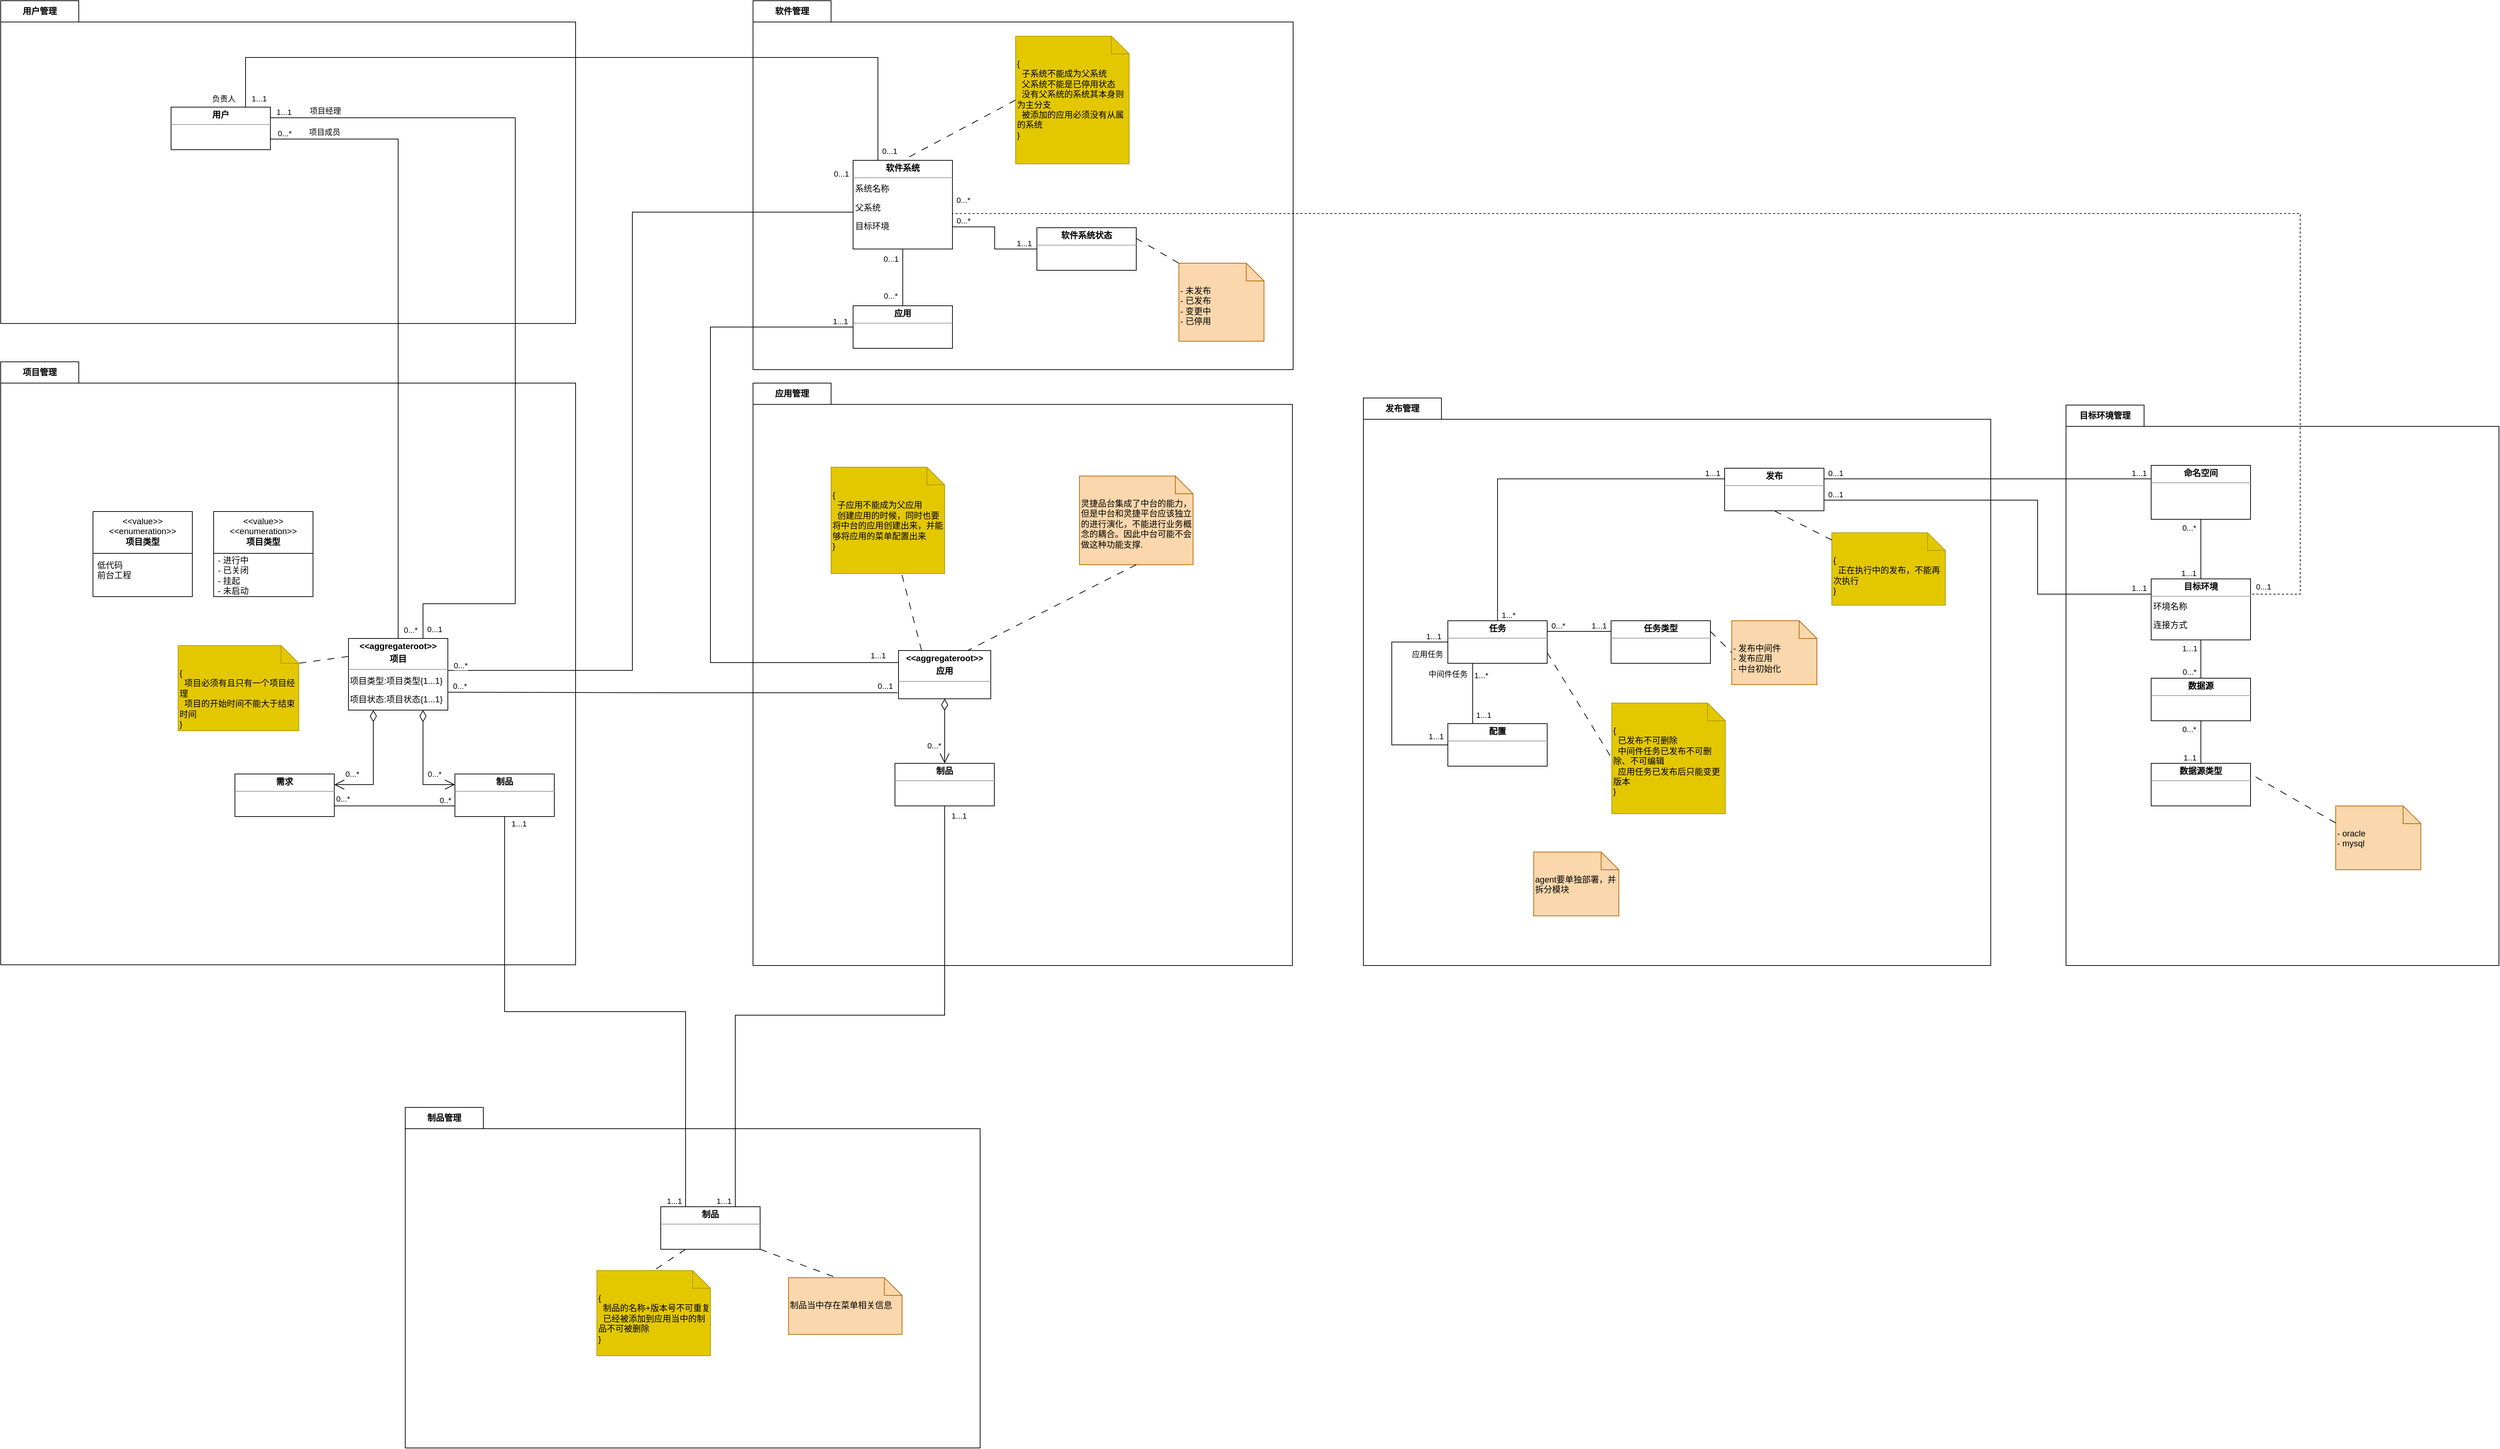 <mxfile version="24.0.1" type="github">
  <diagram name="领域模型" id="Vdfozk7uvms10Qj7DWLC">
    <mxGraphModel dx="2763" dy="2104" grid="1" gridSize="10" guides="1" tooltips="1" connect="1" arrows="1" fold="1" page="1" pageScale="1" pageWidth="827" pageHeight="1169" math="0" shadow="0">
      <root>
        <mxCell id="0" />
        <mxCell id="1" parent="0" />
        <mxCell id="XD4aT4Mzu0UsRtTv3BFP-1" value="软件管理" style="shape=folder;fontStyle=1;tabWidth=110;tabHeight=30;tabPosition=left;html=1;boundedLbl=1;labelInHeader=1;container=1;collapsible=0;recursiveResize=0;whiteSpace=wrap;fillColor=none;movable=1;resizable=1;rotatable=1;deletable=1;editable=1;locked=0;connectable=1;strokeColor=#000000;align=center;" parent="1" vertex="1">
          <mxGeometry x="650" y="-590" width="761" height="520" as="geometry" />
        </mxCell>
        <mxCell id="XD4aT4Mzu0UsRtTv3BFP-2" value="{&lt;br&gt;&amp;nbsp; 子系统不能成为父系统&lt;br&gt;&amp;nbsp; 父系统不能是已停用状态&lt;br&gt;&amp;nbsp; 没有父系统的系统其本身则为主分支&lt;br&gt;&amp;nbsp; 被添加的应用必须没有从属的系统&lt;br&gt;}" style="shape=note2;boundedLbl=1;whiteSpace=wrap;html=1;size=25;verticalAlign=top;align=left;fillColor=#e3c800;strokeColor=#B09500;fontColor=#000000;" parent="XD4aT4Mzu0UsRtTv3BFP-1" vertex="1">
          <mxGeometry x="370" y="50" width="160" height="180" as="geometry" />
        </mxCell>
        <mxCell id="XD4aT4Mzu0UsRtTv3BFP-3" value="&lt;p style=&quot;margin:0px;margin-top:4px;text-align:center;&quot;&gt;&lt;b&gt;软件系统&lt;/b&gt;&lt;/p&gt;&lt;hr size=&quot;1&quot;&gt;&lt;div style=&quot;height:2px;&quot;&gt;&lt;br&gt;&lt;/div&gt;" style="verticalAlign=top;align=left;overflow=fill;fontSize=12;fontFamily=Helvetica;html=1;whiteSpace=wrap;" parent="XD4aT4Mzu0UsRtTv3BFP-1" vertex="1">
          <mxGeometry x="141" y="225" width="140" height="125" as="geometry" />
        </mxCell>
        <mxCell id="XD4aT4Mzu0UsRtTv3BFP-4" value="" style="endArrow=none;startArrow=none;endFill=0;startFill=0;endSize=8;html=1;verticalAlign=bottom;dashed=1;labelBackgroundColor=none;dashPattern=10 10;rounded=0;exitX=0;exitY=0.5;exitDx=0;exitDy=0;exitPerimeter=0;entryX=0.5;entryY=0;entryDx=0;entryDy=0;" parent="XD4aT4Mzu0UsRtTv3BFP-1" source="XD4aT4Mzu0UsRtTv3BFP-2" target="XD4aT4Mzu0UsRtTv3BFP-3" edge="1">
          <mxGeometry width="160" relative="1" as="geometry">
            <mxPoint x="223" y="570" as="sourcePoint" />
            <mxPoint x="281" y="570" as="targetPoint" />
          </mxGeometry>
        </mxCell>
        <mxCell id="XD4aT4Mzu0UsRtTv3BFP-5" value="&lt;p style=&quot;margin:0px;margin-top:4px;text-align:center;&quot;&gt;&lt;b&gt;软件系统状态&lt;/b&gt;&lt;/p&gt;&lt;hr size=&quot;1&quot;&gt;&lt;div style=&quot;height:2px;&quot;&gt;&lt;/div&gt;" style="verticalAlign=top;align=left;overflow=fill;fontSize=12;fontFamily=Helvetica;html=1;whiteSpace=wrap;" parent="XD4aT4Mzu0UsRtTv3BFP-1" vertex="1">
          <mxGeometry x="400" y="320" width="140" height="60" as="geometry" />
        </mxCell>
        <mxCell id="XD4aT4Mzu0UsRtTv3BFP-6" value="" style="endArrow=none;html=1;edgeStyle=orthogonalEdgeStyle;rounded=0;exitX=1;exitY=0.75;exitDx=0;exitDy=0;entryX=0;entryY=0.5;entryDx=0;entryDy=0;" parent="XD4aT4Mzu0UsRtTv3BFP-1" source="XD4aT4Mzu0UsRtTv3BFP-3" target="XD4aT4Mzu0UsRtTv3BFP-5" edge="1">
          <mxGeometry relative="1" as="geometry">
            <mxPoint x="605.5" y="679" as="sourcePoint" />
            <mxPoint x="1165.5" y="679" as="targetPoint" />
          </mxGeometry>
        </mxCell>
        <mxCell id="XD4aT4Mzu0UsRtTv3BFP-7" value="0...*" style="edgeLabel;resizable=0;html=1;align=left;verticalAlign=bottom;" parent="XD4aT4Mzu0UsRtTv3BFP-6" connectable="0" vertex="1">
          <mxGeometry x="-1" relative="1" as="geometry">
            <mxPoint x="4" as="offset" />
          </mxGeometry>
        </mxCell>
        <mxCell id="XD4aT4Mzu0UsRtTv3BFP-8" value="1...1" style="edgeLabel;resizable=0;html=1;align=right;verticalAlign=bottom;" parent="XD4aT4Mzu0UsRtTv3BFP-6" connectable="0" vertex="1">
          <mxGeometry x="1" relative="1" as="geometry">
            <mxPoint x="-6" as="offset" />
          </mxGeometry>
        </mxCell>
        <mxCell id="XD4aT4Mzu0UsRtTv3BFP-9" value="- 未发布&lt;br&gt;- 已发布&lt;br&gt;- 变更中&lt;br&gt;- 已停用" style="shape=note2;boundedLbl=1;whiteSpace=wrap;html=1;size=25;verticalAlign=top;align=left;fillColor=#fad7ac;strokeColor=#b46504;" parent="XD4aT4Mzu0UsRtTv3BFP-1" vertex="1">
          <mxGeometry x="600" y="370" width="120" height="110" as="geometry" />
        </mxCell>
        <mxCell id="XD4aT4Mzu0UsRtTv3BFP-10" value="" style="endArrow=none;startArrow=none;endFill=0;startFill=0;endSize=8;html=1;verticalAlign=bottom;dashed=1;labelBackgroundColor=none;dashPattern=10 10;rounded=0;exitX=0;exitY=0;exitDx=0;exitDy=0;exitPerimeter=0;entryX=1;entryY=0.25;entryDx=0;entryDy=0;" parent="XD4aT4Mzu0UsRtTv3BFP-1" source="XD4aT4Mzu0UsRtTv3BFP-9" target="XD4aT4Mzu0UsRtTv3BFP-5" edge="1">
          <mxGeometry width="160" relative="1" as="geometry">
            <mxPoint x="5" y="692" as="sourcePoint" />
            <mxPoint x="77" y="644" as="targetPoint" />
          </mxGeometry>
        </mxCell>
        <mxCell id="XD4aT4Mzu0UsRtTv3BFP-11" value="系统名称" style="text;html=1;strokeColor=none;fillColor=none;align=left;verticalAlign=middle;whiteSpace=wrap;rounded=0;" parent="XD4aT4Mzu0UsRtTv3BFP-1" vertex="1">
          <mxGeometry x="142" y="252" width="139" height="26" as="geometry" />
        </mxCell>
        <mxCell id="XD4aT4Mzu0UsRtTv3BFP-12" value="父系统" style="text;html=1;strokeColor=none;fillColor=none;align=left;verticalAlign=middle;whiteSpace=wrap;rounded=0;" parent="XD4aT4Mzu0UsRtTv3BFP-1" vertex="1">
          <mxGeometry x="142" y="279" width="139" height="26" as="geometry" />
        </mxCell>
        <mxCell id="XD4aT4Mzu0UsRtTv3BFP-13" value="目标环境" style="text;html=1;strokeColor=none;fillColor=none;align=left;verticalAlign=middle;whiteSpace=wrap;rounded=0;" parent="XD4aT4Mzu0UsRtTv3BFP-1" vertex="1">
          <mxGeometry x="142" y="305" width="139" height="26" as="geometry" />
        </mxCell>
        <mxCell id="XD4aT4Mzu0UsRtTv3BFP-14" value="&lt;p style=&quot;margin:0px;margin-top:4px;text-align:center;&quot;&gt;&lt;b&gt;应用&lt;/b&gt;&lt;/p&gt;&lt;hr size=&quot;1&quot;&gt;&lt;div style=&quot;height:2px;&quot;&gt;&lt;/div&gt;" style="verticalAlign=top;align=left;overflow=fill;fontSize=12;fontFamily=Helvetica;html=1;whiteSpace=wrap;" parent="XD4aT4Mzu0UsRtTv3BFP-1" vertex="1">
          <mxGeometry x="141" y="430" width="140" height="60" as="geometry" />
        </mxCell>
        <mxCell id="XD4aT4Mzu0UsRtTv3BFP-15" value="" style="endArrow=none;html=1;rounded=0;exitX=0.5;exitY=1;exitDx=0;exitDy=0;entryX=0.5;entryY=0;entryDx=0;entryDy=0;edgeStyle=orthogonalEdgeStyle;" parent="XD4aT4Mzu0UsRtTv3BFP-1" source="XD4aT4Mzu0UsRtTv3BFP-3" target="XD4aT4Mzu0UsRtTv3BFP-14" edge="1">
          <mxGeometry relative="1" as="geometry">
            <mxPoint x="431" y="619" as="sourcePoint" />
            <mxPoint x="-90" y="664" as="targetPoint" />
          </mxGeometry>
        </mxCell>
        <mxCell id="XD4aT4Mzu0UsRtTv3BFP-16" value="0...1" style="edgeLabel;resizable=0;html=1;align=left;verticalAlign=bottom;" parent="XD4aT4Mzu0UsRtTv3BFP-15" connectable="0" vertex="1">
          <mxGeometry x="-1" relative="1" as="geometry">
            <mxPoint x="-29" y="22" as="offset" />
          </mxGeometry>
        </mxCell>
        <mxCell id="XD4aT4Mzu0UsRtTv3BFP-17" value="0...*" style="edgeLabel;resizable=0;html=1;align=right;verticalAlign=bottom;" parent="XD4aT4Mzu0UsRtTv3BFP-15" connectable="0" vertex="1">
          <mxGeometry x="1" relative="1" as="geometry">
            <mxPoint x="-7" y="-6" as="offset" />
          </mxGeometry>
        </mxCell>
        <mxCell id="XD4aT4Mzu0UsRtTv3BFP-18" value="目标环境管理" style="shape=folder;fontStyle=1;tabWidth=110;tabHeight=30;tabPosition=left;html=1;boundedLbl=1;labelInHeader=1;container=1;collapsible=0;recursiveResize=0;whiteSpace=wrap;fillColor=none;movable=1;resizable=1;rotatable=1;deletable=1;editable=1;locked=0;connectable=1;strokeColor=#000000;fontColor=#000000;" parent="1" vertex="1">
          <mxGeometry x="2500" y="-20" width="610" height="790" as="geometry" />
        </mxCell>
        <mxCell id="XD4aT4Mzu0UsRtTv3BFP-19" value="应用管理" style="shape=folder;fontStyle=1;tabWidth=110;tabHeight=30;tabPosition=left;html=1;boundedLbl=1;labelInHeader=1;container=1;collapsible=0;recursiveResize=0;whiteSpace=wrap;fillColor=none;movable=1;resizable=1;rotatable=1;deletable=1;editable=1;locked=0;connectable=1;strokeColor=#000000;fontColor=#000000;" parent="1" vertex="1">
          <mxGeometry x="650" y="-51" width="760" height="821" as="geometry" />
        </mxCell>
        <mxCell id="XD4aT4Mzu0UsRtTv3BFP-20" value="&lt;p style=&quot;margin:0px;margin-top:4px;text-align:center;&quot;&gt;&lt;b&gt;制品&lt;/b&gt;&lt;/p&gt;&lt;hr size=&quot;1&quot;&gt;&lt;div style=&quot;height:2px;&quot;&gt;&lt;/div&gt;" style="verticalAlign=top;align=left;overflow=fill;fontSize=12;fontFamily=Helvetica;html=1;whiteSpace=wrap;" parent="XD4aT4Mzu0UsRtTv3BFP-19" vertex="1">
          <mxGeometry x="200" y="536" width="140" height="60" as="geometry" />
        </mxCell>
        <mxCell id="XD4aT4Mzu0UsRtTv3BFP-23" value="{&lt;br&gt;&amp;nbsp; 子应用不能成为父应用&lt;br&gt;&amp;nbsp; 创建应用的时候，同时也要将中台的应用创建出来，并能够将应用的菜单配置出来&lt;br&gt;}" style="shape=note2;boundedLbl=1;whiteSpace=wrap;html=1;size=25;verticalAlign=top;align=left;fillColor=#e3c800;strokeColor=#B09500;fontColor=#000000;" parent="XD4aT4Mzu0UsRtTv3BFP-19" vertex="1">
          <mxGeometry x="110" y="118.5" width="160" height="150" as="geometry" />
        </mxCell>
        <mxCell id="XD4aT4Mzu0UsRtTv3BFP-24" value="灵捷品台集成了中台的能力，但是中台和灵捷平台应该独立的进行演化，不能进行业务概念的耦合。因此中台可能不会做这种功能支撑." style="shape=note2;boundedLbl=1;whiteSpace=wrap;html=1;size=25;verticalAlign=top;align=left;fillColor=#fad7ac;strokeColor=#b46504;" parent="XD4aT4Mzu0UsRtTv3BFP-19" vertex="1">
          <mxGeometry x="460" y="131" width="160" height="125" as="geometry" />
        </mxCell>
        <mxCell id="XD4aT4Mzu0UsRtTv3BFP-25" value="发布管理" style="shape=folder;fontStyle=1;tabWidth=110;tabHeight=30;tabPosition=left;html=1;boundedLbl=1;labelInHeader=1;container=1;collapsible=0;recursiveResize=0;whiteSpace=wrap;fillColor=none;movable=1;resizable=1;rotatable=1;deletable=1;editable=1;locked=0;connectable=1;strokeColor=#000000;fontColor=#000000;" parent="1" vertex="1">
          <mxGeometry x="1510" y="-30" width="884" height="800" as="geometry" />
        </mxCell>
        <mxCell id="XD4aT4Mzu0UsRtTv3BFP-26" value="{&lt;br&gt;&amp;nbsp; 正在执行中的发布，不能再次执行&lt;br&gt;}" style="shape=note2;boundedLbl=1;whiteSpace=wrap;html=1;size=25;verticalAlign=top;align=left;fillColor=#e3c800;strokeColor=#B09500;fontColor=#000000;" parent="XD4aT4Mzu0UsRtTv3BFP-25" vertex="1">
          <mxGeometry x="660" y="190" width="160" height="102" as="geometry" />
        </mxCell>
        <mxCell id="XD4aT4Mzu0UsRtTv3BFP-27" value="{&lt;br&gt;&amp;nbsp; 已发布不可删除&lt;br&gt;&amp;nbsp; 中间件任务已发布不可删除、不可编辑&lt;br&gt;&amp;nbsp; 应用任务已发布后只能变更版本&lt;br&gt;}" style="shape=note2;boundedLbl=1;whiteSpace=wrap;html=1;size=25;verticalAlign=top;align=left;fillColor=#e3c800;strokeColor=#B09500;fontColor=#000000;" parent="XD4aT4Mzu0UsRtTv3BFP-25" vertex="1">
          <mxGeometry x="350" y="430" width="160" height="156" as="geometry" />
        </mxCell>
        <mxCell id="C-zymuS8x35bR6EZPCXb-1" value="agent要单独部署，并拆分模块" style="shape=note2;boundedLbl=1;whiteSpace=wrap;html=1;size=25;verticalAlign=top;align=left;fillColor=#fad7ac;strokeColor=#b46504;" parent="XD4aT4Mzu0UsRtTv3BFP-25" vertex="1">
          <mxGeometry x="240" y="640" width="120" height="90" as="geometry" />
        </mxCell>
        <mxCell id="XD4aT4Mzu0UsRtTv3BFP-28" value="用户管理" style="shape=folder;fontStyle=1;tabWidth=110;tabHeight=30;tabPosition=left;html=1;boundedLbl=1;labelInHeader=1;container=1;collapsible=0;recursiveResize=0;whiteSpace=wrap;fillColor=none;movable=1;resizable=1;rotatable=1;deletable=1;editable=1;locked=0;connectable=1;strokeColor=#000000;fontColor=#000000;" parent="1" vertex="1">
          <mxGeometry x="-410" y="-590" width="810" height="455" as="geometry" />
        </mxCell>
        <mxCell id="XD4aT4Mzu0UsRtTv3BFP-29" value="&lt;p style=&quot;margin:0px;margin-top:4px;text-align:center;&quot;&gt;&lt;b&gt;用户&lt;/b&gt;&lt;/p&gt;&lt;hr size=&quot;1&quot;&gt;&lt;div style=&quot;height:2px;&quot;&gt;&lt;/div&gt;" style="verticalAlign=top;align=left;overflow=fill;fontSize=12;fontFamily=Helvetica;html=1;whiteSpace=wrap;" parent="XD4aT4Mzu0UsRtTv3BFP-28" vertex="1">
          <mxGeometry x="240" y="150" width="140" height="60" as="geometry" />
        </mxCell>
        <mxCell id="XD4aT4Mzu0UsRtTv3BFP-30" value="项目管理" style="shape=folder;fontStyle=1;tabWidth=110;tabHeight=30;tabPosition=left;html=1;boundedLbl=1;labelInHeader=1;container=1;collapsible=0;recursiveResize=0;whiteSpace=wrap;fillColor=none;movable=1;resizable=1;rotatable=1;deletable=1;editable=1;locked=0;connectable=1;strokeColor=#000000;fontColor=#000000;" parent="1" vertex="1">
          <mxGeometry x="-410" y="-81" width="810" height="850" as="geometry" />
        </mxCell>
        <mxCell id="XD4aT4Mzu0UsRtTv3BFP-32" value="{&lt;br&gt;&amp;nbsp; 项目必须有且只有一个项目经理&lt;div&gt;&amp;nbsp; 项目的开始时间不能大于结束时间&lt;br&gt;}&lt;/div&gt;" style="shape=note2;boundedLbl=1;whiteSpace=wrap;html=1;size=25;verticalAlign=top;align=left;fillColor=#e3c800;strokeColor=#B09500;fontColor=#000000;" parent="XD4aT4Mzu0UsRtTv3BFP-30" vertex="1">
          <mxGeometry x="250" y="400" width="170" height="120" as="geometry" />
        </mxCell>
        <mxCell id="XD4aT4Mzu0UsRtTv3BFP-35" value="&lt;p style=&quot;margin:0px;margin-top:4px;text-align:center;&quot;&gt;&lt;b&gt;制品&lt;/b&gt;&lt;/p&gt;&lt;hr size=&quot;1&quot;&gt;&lt;div style=&quot;height:2px;&quot;&gt;&lt;/div&gt;" style="verticalAlign=top;align=left;overflow=fill;fontSize=12;fontFamily=Helvetica;html=1;whiteSpace=wrap;" parent="XD4aT4Mzu0UsRtTv3BFP-30" vertex="1">
          <mxGeometry x="640" y="581" width="140" height="60" as="geometry" />
        </mxCell>
        <mxCell id="XD4aT4Mzu0UsRtTv3BFP-34" value="&lt;p style=&quot;margin:0px;margin-top:4px;text-align:center;&quot;&gt;&lt;b&gt;需求&lt;/b&gt;&lt;/p&gt;&lt;hr size=&quot;1&quot;&gt;&lt;div style=&quot;height:2px;&quot;&gt;&lt;/div&gt;" style="verticalAlign=top;align=left;overflow=fill;fontSize=12;fontFamily=Helvetica;html=1;whiteSpace=wrap;" parent="XD4aT4Mzu0UsRtTv3BFP-30" vertex="1">
          <mxGeometry x="330" y="581" width="140" height="60" as="geometry" />
        </mxCell>
        <mxCell id="XD4aT4Mzu0UsRtTv3BFP-122" value="" style="endArrow=none;html=1;edgeStyle=orthogonalEdgeStyle;rounded=0;exitX=1;exitY=0.75;exitDx=0;exitDy=0;entryX=0;entryY=0.75;entryDx=0;entryDy=0;entryPerimeter=0;" parent="XD4aT4Mzu0UsRtTv3BFP-30" source="XD4aT4Mzu0UsRtTv3BFP-34" target="XD4aT4Mzu0UsRtTv3BFP-35" edge="1">
          <mxGeometry relative="1" as="geometry">
            <mxPoint x="605" y="490" as="sourcePoint" />
            <mxPoint x="653" y="605" as="targetPoint" />
          </mxGeometry>
        </mxCell>
        <mxCell id="XD4aT4Mzu0UsRtTv3BFP-123" value="0..*" style="edgeLabel;resizable=0;html=1;align=right;verticalAlign=bottom;" parent="XD4aT4Mzu0UsRtTv3BFP-122" connectable="0" vertex="1">
          <mxGeometry x="1" relative="1" as="geometry">
            <mxPoint x="-5" as="offset" />
          </mxGeometry>
        </mxCell>
        <mxCell id="XD4aT4Mzu0UsRtTv3BFP-124" value="0...*" style="edgeLabel;html=1;align=center;verticalAlign=middle;resizable=0;points=[];" parent="XD4aT4Mzu0UsRtTv3BFP-122" vertex="1" connectable="0">
          <mxGeometry x="-0.842" y="1" relative="1" as="geometry">
            <mxPoint x="-2" y="-9" as="offset" />
          </mxGeometry>
        </mxCell>
        <mxCell id="gT5MNKfoQjgkuWySNdaM-21" value="&lt;div&gt;&amp;lt;&amp;lt;value&amp;gt;&amp;gt;&lt;/div&gt;&amp;lt;&amp;lt;enumeration&amp;gt;&amp;gt;&lt;br&gt;&lt;b&gt;项目类型&lt;/b&gt;" style="swimlane;fontStyle=0;align=center;verticalAlign=top;childLayout=stackLayout;horizontal=1;startSize=59;horizontalStack=0;resizeParent=1;resizeParentMax=0;resizeLast=0;collapsible=0;marginBottom=0;html=1;whiteSpace=wrap;" parent="XD4aT4Mzu0UsRtTv3BFP-30" vertex="1">
          <mxGeometry x="130" y="211" width="140" height="120" as="geometry" />
        </mxCell>
        <mxCell id="gT5MNKfoQjgkuWySNdaM-22" value="低代码&lt;div&gt;前台工程&lt;/div&gt;&lt;div&gt;&lt;br&gt;&lt;/div&gt;" style="text;html=1;strokeColor=none;fillColor=none;align=left;verticalAlign=middle;spacingLeft=4;spacingRight=4;overflow=hidden;rotatable=0;points=[[0,0.5],[1,0.5]];portConstraint=eastwest;whiteSpace=wrap;" parent="gT5MNKfoQjgkuWySNdaM-21" vertex="1">
          <mxGeometry y="59" width="140" height="61" as="geometry" />
        </mxCell>
        <mxCell id="gT5MNKfoQjgkuWySNdaM-23" value="&lt;div&gt;&amp;lt;&amp;lt;value&amp;gt;&amp;gt;&lt;/div&gt;&amp;lt;&amp;lt;enumeration&amp;gt;&amp;gt;&lt;br&gt;&lt;b&gt;项目类型&lt;/b&gt;" style="swimlane;fontStyle=0;align=center;verticalAlign=top;childLayout=stackLayout;horizontal=1;startSize=59;horizontalStack=0;resizeParent=1;resizeParentMax=0;resizeLast=0;collapsible=0;marginBottom=0;html=1;whiteSpace=wrap;" parent="XD4aT4Mzu0UsRtTv3BFP-30" vertex="1">
          <mxGeometry x="300" y="211" width="140" height="120" as="geometry" />
        </mxCell>
        <mxCell id="gT5MNKfoQjgkuWySNdaM-24" value="&lt;div&gt;- 进行中&lt;br&gt;- 已关闭&lt;br&gt;- 挂起&lt;br&gt;- 未启动&lt;br&gt;&lt;/div&gt;" style="text;html=1;strokeColor=none;fillColor=none;align=left;verticalAlign=middle;spacingLeft=4;spacingRight=4;overflow=hidden;rotatable=0;points=[[0,0.5],[1,0.5]];portConstraint=eastwest;whiteSpace=wrap;" parent="gT5MNKfoQjgkuWySNdaM-23" vertex="1">
          <mxGeometry y="59" width="140" height="61" as="geometry" />
        </mxCell>
        <mxCell id="XD4aT4Mzu0UsRtTv3BFP-33" value="&lt;p style=&quot;margin:0px;margin-top:4px;text-align:center;&quot;&gt;&lt;b&gt;&amp;lt;&amp;lt;aggregateroot&amp;gt;&amp;gt;&lt;/b&gt;&lt;/p&gt;&lt;p style=&quot;margin:0px;margin-top:4px;text-align:center;&quot;&gt;&lt;b&gt;项目&lt;/b&gt;&lt;/p&gt;&lt;hr size=&quot;1&quot;&gt;&lt;div style=&quot;height:2px;&quot;&gt;&lt;/div&gt;" style="verticalAlign=top;align=left;overflow=fill;fontSize=12;fontFamily=Helvetica;html=1;whiteSpace=wrap;" parent="1" vertex="1">
          <mxGeometry x="80" y="309" width="140" height="101" as="geometry" />
        </mxCell>
        <mxCell id="XD4aT4Mzu0UsRtTv3BFP-36" value="&lt;p style=&quot;margin:0px;margin-top:4px;text-align:center;&quot;&gt;&lt;b&gt;发布&lt;/b&gt;&lt;/p&gt;&lt;hr size=&quot;1&quot;&gt;&lt;div style=&quot;height:2px;&quot;&gt;&lt;/div&gt;" style="verticalAlign=top;align=left;overflow=fill;fontSize=12;fontFamily=Helvetica;html=1;whiteSpace=wrap;" parent="1" vertex="1">
          <mxGeometry x="2019" y="69" width="140" height="60" as="geometry" />
        </mxCell>
        <mxCell id="XD4aT4Mzu0UsRtTv3BFP-37" value="&lt;p style=&quot;margin:0px;margin-top:4px;text-align:center;&quot;&gt;&lt;b&gt;目标环境&lt;/b&gt;&lt;/p&gt;&lt;hr size=&quot;1&quot;&gt;&lt;div style=&quot;height:2px;&quot;&gt;&lt;/div&gt;" style="verticalAlign=top;align=left;overflow=fill;fontSize=12;fontFamily=Helvetica;html=1;whiteSpace=wrap;" parent="1" vertex="1">
          <mxGeometry x="2620" y="225" width="140" height="86" as="geometry" />
        </mxCell>
        <mxCell id="XD4aT4Mzu0UsRtTv3BFP-50" value="" style="endArrow=none;html=1;edgeStyle=orthogonalEdgeStyle;rounded=0;entryX=1;entryY=0.25;entryDx=0;entryDy=0;exitX=0.75;exitY=0;exitDx=0;exitDy=0;" parent="1" source="XD4aT4Mzu0UsRtTv3BFP-33" target="XD4aT4Mzu0UsRtTv3BFP-29" edge="1">
          <mxGeometry relative="1" as="geometry">
            <mxPoint x="310" y="595" as="sourcePoint" />
            <mxPoint x="310" y="480" as="targetPoint" />
            <Array as="points">
              <mxPoint x="185" y="260" />
              <mxPoint x="315" y="260" />
              <mxPoint x="315" y="-425" />
            </Array>
          </mxGeometry>
        </mxCell>
        <mxCell id="XD4aT4Mzu0UsRtTv3BFP-51" value="0...1" style="edgeLabel;resizable=0;html=1;align=left;verticalAlign=bottom;" parent="XD4aT4Mzu0UsRtTv3BFP-50" connectable="0" vertex="1">
          <mxGeometry x="-1" relative="1" as="geometry">
            <mxPoint x="4" y="-5" as="offset" />
          </mxGeometry>
        </mxCell>
        <mxCell id="XD4aT4Mzu0UsRtTv3BFP-52" value="1...1" style="edgeLabel;resizable=0;html=1;align=right;verticalAlign=bottom;" parent="XD4aT4Mzu0UsRtTv3BFP-50" connectable="0" vertex="1">
          <mxGeometry x="1" relative="1" as="geometry">
            <mxPoint x="30" as="offset" />
          </mxGeometry>
        </mxCell>
        <mxCell id="XD4aT4Mzu0UsRtTv3BFP-53" value="项目经理" style="edgeLabel;html=1;align=center;verticalAlign=middle;resizable=0;points=[];" parent="XD4aT4Mzu0UsRtTv3BFP-50" vertex="1" connectable="0">
          <mxGeometry x="0.844" y="1" relative="1" as="geometry">
            <mxPoint x="-18" y="-11" as="offset" />
          </mxGeometry>
        </mxCell>
        <mxCell id="XD4aT4Mzu0UsRtTv3BFP-54" value="" style="endArrow=none;html=1;edgeStyle=orthogonalEdgeStyle;rounded=0;entryX=1;entryY=0.75;entryDx=0;entryDy=0;exitX=0.5;exitY=0;exitDx=0;exitDy=0;" parent="1" source="XD4aT4Mzu0UsRtTv3BFP-33" target="XD4aT4Mzu0UsRtTv3BFP-29" edge="1">
          <mxGeometry relative="1" as="geometry">
            <mxPoint x="335" y="320" as="sourcePoint" />
            <mxPoint x="335" y="230" as="targetPoint" />
            <Array as="points">
              <mxPoint x="150" y="-395" />
            </Array>
          </mxGeometry>
        </mxCell>
        <mxCell id="XD4aT4Mzu0UsRtTv3BFP-55" value="0...*" style="edgeLabel;resizable=0;html=1;align=left;verticalAlign=bottom;" parent="XD4aT4Mzu0UsRtTv3BFP-54" connectable="0" vertex="1">
          <mxGeometry x="-1" relative="1" as="geometry">
            <mxPoint x="6" y="-4" as="offset" />
          </mxGeometry>
        </mxCell>
        <mxCell id="XD4aT4Mzu0UsRtTv3BFP-56" value="0...*" style="edgeLabel;resizable=0;html=1;align=right;verticalAlign=bottom;" parent="XD4aT4Mzu0UsRtTv3BFP-54" connectable="0" vertex="1">
          <mxGeometry x="1" relative="1" as="geometry">
            <mxPoint x="30" as="offset" />
          </mxGeometry>
        </mxCell>
        <mxCell id="XD4aT4Mzu0UsRtTv3BFP-57" value="项目成员" style="edgeLabel;html=1;align=center;verticalAlign=middle;resizable=0;points=[];" parent="XD4aT4Mzu0UsRtTv3BFP-54" vertex="1" connectable="0">
          <mxGeometry x="0.844" y="1" relative="1" as="geometry">
            <mxPoint x="7" y="-11" as="offset" />
          </mxGeometry>
        </mxCell>
        <mxCell id="XD4aT4Mzu0UsRtTv3BFP-61" value="&lt;p style=&quot;margin:0px;margin-top:4px;text-align:center;&quot;&gt;&lt;b&gt;命名空间&lt;/b&gt;&lt;/p&gt;&lt;hr size=&quot;1&quot;&gt;&lt;div style=&quot;height:2px;&quot;&gt;&lt;/div&gt;" style="verticalAlign=top;align=left;overflow=fill;fontSize=12;fontFamily=Helvetica;html=1;whiteSpace=wrap;" parent="1" vertex="1">
          <mxGeometry x="2620" y="65" width="140" height="76" as="geometry" />
        </mxCell>
        <mxCell id="XD4aT4Mzu0UsRtTv3BFP-64" value="" style="endArrow=none;html=1;edgeStyle=orthogonalEdgeStyle;rounded=0;exitX=1;exitY=0.25;exitDx=0;exitDy=0;dashed=1;entryX=1;entryY=0.25;entryDx=0;entryDy=0;" parent="1" source="XD4aT4Mzu0UsRtTv3BFP-3" target="XD4aT4Mzu0UsRtTv3BFP-37" edge="1">
          <mxGeometry relative="1" as="geometry">
            <mxPoint x="1808" y="-101" as="sourcePoint" />
            <mxPoint x="2086" y="54" as="targetPoint" />
            <Array as="points">
              <mxPoint x="931" y="-290" />
              <mxPoint x="2830" y="-290" />
              <mxPoint x="2830" y="246" />
            </Array>
          </mxGeometry>
        </mxCell>
        <mxCell id="XD4aT4Mzu0UsRtTv3BFP-65" value="0...1" style="edgeLabel;html=1;align=center;verticalAlign=middle;resizable=0;points=[];" parent="XD4aT4Mzu0UsRtTv3BFP-64" vertex="1" connectable="0">
          <mxGeometry x="0.952" y="1" relative="1" as="geometry">
            <mxPoint x="-44" y="-12" as="offset" />
          </mxGeometry>
        </mxCell>
        <mxCell id="XD4aT4Mzu0UsRtTv3BFP-66" value="0...*" style="edgeLabel;html=1;align=center;verticalAlign=middle;resizable=0;points=[];" parent="XD4aT4Mzu0UsRtTv3BFP-64" vertex="1" connectable="0">
          <mxGeometry x="-0.984" y="5" relative="1" as="geometry">
            <mxPoint x="10" y="4" as="offset" />
          </mxGeometry>
        </mxCell>
        <mxCell id="XD4aT4Mzu0UsRtTv3BFP-67" value="&lt;p style=&quot;margin:0px;margin-top:4px;text-align:center;&quot;&gt;&lt;b&gt;&amp;lt;&amp;lt;aggregateroot&amp;gt;&amp;gt;&lt;/b&gt;&lt;b&gt;&lt;br&gt;&lt;/b&gt;&lt;/p&gt;&lt;p style=&quot;margin:0px;margin-top:4px;text-align:center;&quot;&gt;&lt;b&gt;应用&lt;/b&gt;&lt;/p&gt;&lt;hr size=&quot;1&quot;&gt;&lt;div style=&quot;height:2px;&quot;&gt;&lt;/div&gt;" style="verticalAlign=top;align=left;overflow=fill;fontSize=12;fontFamily=Helvetica;html=1;whiteSpace=wrap;" parent="1" vertex="1">
          <mxGeometry x="855" y="326" width="130" height="68" as="geometry" />
        </mxCell>
        <mxCell id="XD4aT4Mzu0UsRtTv3BFP-68" value="" style="endArrow=none;html=1;edgeStyle=orthogonalEdgeStyle;rounded=0;entryX=1;entryY=0.5;entryDx=0;entryDy=0;exitX=0;exitY=0.25;exitDx=0;exitDy=0;" parent="1" source="XD4aT4Mzu0UsRtTv3BFP-3" target="XD4aT4Mzu0UsRtTv3BFP-33" edge="1">
          <mxGeometry relative="1" as="geometry">
            <mxPoint x="460" y="-290" as="sourcePoint" />
            <mxPoint x="430" y="270" as="targetPoint" />
            <Array as="points">
              <mxPoint x="480" y="-292" />
              <mxPoint x="480" y="354" />
            </Array>
          </mxGeometry>
        </mxCell>
        <mxCell id="XD4aT4Mzu0UsRtTv3BFP-69" value="0...1" style="edgeLabel;resizable=0;html=1;align=left;verticalAlign=bottom;" parent="XD4aT4Mzu0UsRtTv3BFP-68" connectable="0" vertex="1">
          <mxGeometry x="-1" relative="1" as="geometry">
            <mxPoint x="-29" y="-4" as="offset" />
          </mxGeometry>
        </mxCell>
        <mxCell id="XD4aT4Mzu0UsRtTv3BFP-70" value="0...*" style="edgeLabel;resizable=0;html=1;align=right;verticalAlign=bottom;" parent="XD4aT4Mzu0UsRtTv3BFP-68" connectable="0" vertex="1">
          <mxGeometry x="1" relative="1" as="geometry">
            <mxPoint x="28" y="-4" as="offset" />
          </mxGeometry>
        </mxCell>
        <mxCell id="XD4aT4Mzu0UsRtTv3BFP-71" value="" style="endArrow=none;html=1;edgeStyle=orthogonalEdgeStyle;rounded=0;entryX=1;entryY=0.75;entryDx=0;entryDy=0;exitX=-0.009;exitY=0.875;exitDx=0;exitDy=0;exitPerimeter=0;" parent="1" source="XD4aT4Mzu0UsRtTv3BFP-67" target="XD4aT4Mzu0UsRtTv3BFP-33" edge="1">
          <mxGeometry relative="1" as="geometry">
            <mxPoint x="720" y="92" as="sourcePoint" />
            <mxPoint x="440" y="335" as="targetPoint" />
            <Array as="points" />
          </mxGeometry>
        </mxCell>
        <mxCell id="XD4aT4Mzu0UsRtTv3BFP-72" value="0...*" style="edgeLabel;resizable=0;html=1;align=right;verticalAlign=bottom;" parent="XD4aT4Mzu0UsRtTv3BFP-71" connectable="0" vertex="1">
          <mxGeometry x="1" relative="1" as="geometry">
            <mxPoint x="27" as="offset" />
          </mxGeometry>
        </mxCell>
        <mxCell id="XD4aT4Mzu0UsRtTv3BFP-73" value="0...1" style="edgeLabel;html=1;align=center;verticalAlign=middle;resizable=0;points=[];" parent="XD4aT4Mzu0UsRtTv3BFP-71" vertex="1" connectable="0">
          <mxGeometry x="-0.927" y="-2" relative="1" as="geometry">
            <mxPoint x="5" y="-8" as="offset" />
          </mxGeometry>
        </mxCell>
        <mxCell id="XD4aT4Mzu0UsRtTv3BFP-74" value="" style="endArrow=none;startArrow=none;endFill=0;startFill=0;endSize=8;html=1;verticalAlign=bottom;dashed=1;labelBackgroundColor=none;dashPattern=10 10;rounded=0;exitX=0;exitY=0.25;exitDx=0;exitDy=0;entryX=0;entryY=0;entryDx=170;entryDy=25;entryPerimeter=0;" parent="1" source="XD4aT4Mzu0UsRtTv3BFP-33" target="XD4aT4Mzu0UsRtTv3BFP-32" edge="1">
          <mxGeometry width="160" relative="1" as="geometry">
            <mxPoint x="946" y="175" as="sourcePoint" />
            <mxPoint x="820" y="339" as="targetPoint" />
          </mxGeometry>
        </mxCell>
        <mxCell id="XD4aT4Mzu0UsRtTv3BFP-80" value="" style="endArrow=none;startArrow=none;endFill=0;startFill=0;endSize=8;html=1;verticalAlign=bottom;dashed=1;labelBackgroundColor=none;dashPattern=10 10;rounded=0;exitX=0.5;exitY=1;exitDx=0;exitDy=0;exitPerimeter=0;entryX=0.75;entryY=0;entryDx=0;entryDy=0;" parent="1" source="XD4aT4Mzu0UsRtTv3BFP-24" target="XD4aT4Mzu0UsRtTv3BFP-67" edge="1">
          <mxGeometry width="160" relative="1" as="geometry">
            <mxPoint x="1103" y="405" as="sourcePoint" />
            <mxPoint x="1040" y="385" as="targetPoint" />
          </mxGeometry>
        </mxCell>
        <mxCell id="XD4aT4Mzu0UsRtTv3BFP-81" value="&lt;p style=&quot;margin:0px;margin-top:4px;text-align:center;&quot;&gt;&lt;b&gt;数据源&lt;/b&gt;&lt;/p&gt;&lt;hr size=&quot;1&quot;&gt;&lt;div style=&quot;height:2px;&quot;&gt;&lt;/div&gt;" style="verticalAlign=top;align=left;overflow=fill;fontSize=12;fontFamily=Helvetica;html=1;whiteSpace=wrap;" parent="1" vertex="1">
          <mxGeometry x="2620" y="365" width="140" height="60" as="geometry" />
        </mxCell>
        <mxCell id="XD4aT4Mzu0UsRtTv3BFP-82" value="" style="endArrow=none;html=1;edgeStyle=orthogonalEdgeStyle;rounded=0;exitX=0.5;exitY=1;exitDx=0;exitDy=0;" parent="1" source="XD4aT4Mzu0UsRtTv3BFP-37" edge="1">
          <mxGeometry relative="1" as="geometry">
            <mxPoint x="2610" y="475" as="sourcePoint" />
            <mxPoint x="2690" y="365" as="targetPoint" />
          </mxGeometry>
        </mxCell>
        <mxCell id="XD4aT4Mzu0UsRtTv3BFP-83" value="1...1" style="edgeLabel;resizable=0;html=1;align=left;verticalAlign=bottom;" parent="XD4aT4Mzu0UsRtTv3BFP-82" connectable="0" vertex="1">
          <mxGeometry x="-1" relative="1" as="geometry">
            <mxPoint x="-28" y="20" as="offset" />
          </mxGeometry>
        </mxCell>
        <mxCell id="XD4aT4Mzu0UsRtTv3BFP-84" value="0...*" style="edgeLabel;resizable=0;html=1;align=right;verticalAlign=bottom;" parent="XD4aT4Mzu0UsRtTv3BFP-82" connectable="0" vertex="1">
          <mxGeometry x="1" relative="1" as="geometry">
            <mxPoint x="-6" as="offset" />
          </mxGeometry>
        </mxCell>
        <mxCell id="XD4aT4Mzu0UsRtTv3BFP-85" value="" style="endArrow=none;html=1;edgeStyle=orthogonalEdgeStyle;rounded=0;exitX=0.5;exitY=1;exitDx=0;exitDy=0;entryX=0.5;entryY=0;entryDx=0;entryDy=0;" parent="1" source="XD4aT4Mzu0UsRtTv3BFP-61" target="XD4aT4Mzu0UsRtTv3BFP-37" edge="1">
          <mxGeometry relative="1" as="geometry">
            <mxPoint x="2689.5" y="135" as="sourcePoint" />
            <mxPoint x="2689.5" y="215" as="targetPoint" />
          </mxGeometry>
        </mxCell>
        <mxCell id="XD4aT4Mzu0UsRtTv3BFP-86" value="0...*" style="edgeLabel;resizable=0;html=1;align=left;verticalAlign=bottom;" parent="XD4aT4Mzu0UsRtTv3BFP-85" connectable="0" vertex="1">
          <mxGeometry x="-1" relative="1" as="geometry">
            <mxPoint x="-28" y="20" as="offset" />
          </mxGeometry>
        </mxCell>
        <mxCell id="XD4aT4Mzu0UsRtTv3BFP-87" value="1...1" style="edgeLabel;resizable=0;html=1;align=right;verticalAlign=bottom;" parent="XD4aT4Mzu0UsRtTv3BFP-85" connectable="0" vertex="1">
          <mxGeometry x="1" relative="1" as="geometry">
            <mxPoint x="-6" as="offset" />
          </mxGeometry>
        </mxCell>
        <mxCell id="XD4aT4Mzu0UsRtTv3BFP-88" value="&lt;p style=&quot;margin:0px;margin-top:4px;text-align:center;&quot;&gt;&lt;b&gt;数据源类型&lt;/b&gt;&lt;/p&gt;&lt;hr size=&quot;1&quot;&gt;&lt;div style=&quot;height:2px;&quot;&gt;&lt;/div&gt;" style="verticalAlign=top;align=left;overflow=fill;fontSize=12;fontFamily=Helvetica;html=1;whiteSpace=wrap;" parent="1" vertex="1">
          <mxGeometry x="2620" y="485" width="140" height="60" as="geometry" />
        </mxCell>
        <mxCell id="XD4aT4Mzu0UsRtTv3BFP-89" value="- oracle&lt;br&gt;- mysql" style="shape=note2;boundedLbl=1;whiteSpace=wrap;html=1;size=25;verticalAlign=top;align=left;fillColor=#fad7ac;strokeColor=#b46504;" parent="1" vertex="1">
          <mxGeometry x="2880" y="545" width="120" height="90" as="geometry" />
        </mxCell>
        <mxCell id="XD4aT4Mzu0UsRtTv3BFP-90" value="" style="endArrow=none;startArrow=none;endFill=0;startFill=0;endSize=8;html=1;verticalAlign=bottom;dashed=1;labelBackgroundColor=none;dashPattern=10 10;rounded=0;entryX=1;entryY=0.25;entryDx=0;entryDy=0;exitX=0;exitY=0.267;exitDx=0;exitDy=0;exitPerimeter=0;" parent="1" source="XD4aT4Mzu0UsRtTv3BFP-89" target="XD4aT4Mzu0UsRtTv3BFP-88" edge="1">
          <mxGeometry width="160" relative="1" as="geometry">
            <mxPoint x="2840" y="570" as="sourcePoint" />
            <mxPoint x="2770" y="510" as="targetPoint" />
          </mxGeometry>
        </mxCell>
        <mxCell id="XD4aT4Mzu0UsRtTv3BFP-91" value="" style="endArrow=none;html=1;edgeStyle=orthogonalEdgeStyle;rounded=0;exitX=0.5;exitY=1;exitDx=0;exitDy=0;entryX=0.5;entryY=0;entryDx=0;entryDy=0;" parent="1" source="XD4aT4Mzu0UsRtTv3BFP-81" target="XD4aT4Mzu0UsRtTv3BFP-88" edge="1">
          <mxGeometry relative="1" as="geometry">
            <mxPoint x="2800" y="440" as="sourcePoint" />
            <mxPoint x="2800" y="520" as="targetPoint" />
          </mxGeometry>
        </mxCell>
        <mxCell id="XD4aT4Mzu0UsRtTv3BFP-92" value="0...*" style="edgeLabel;resizable=0;html=1;align=left;verticalAlign=bottom;" parent="XD4aT4Mzu0UsRtTv3BFP-91" connectable="0" vertex="1">
          <mxGeometry x="-1" relative="1" as="geometry">
            <mxPoint x="-28" y="20" as="offset" />
          </mxGeometry>
        </mxCell>
        <mxCell id="XD4aT4Mzu0UsRtTv3BFP-93" value="1..1" style="edgeLabel;resizable=0;html=1;align=right;verticalAlign=bottom;" parent="XD4aT4Mzu0UsRtTv3BFP-91" connectable="0" vertex="1">
          <mxGeometry x="1" relative="1" as="geometry">
            <mxPoint x="-6" as="offset" />
          </mxGeometry>
        </mxCell>
        <mxCell id="XD4aT4Mzu0UsRtTv3BFP-94" value="" style="endArrow=none;html=1;edgeStyle=orthogonalEdgeStyle;rounded=0;exitX=1;exitY=0.75;exitDx=0;exitDy=0;entryX=0;entryY=0.25;entryDx=0;entryDy=0;" parent="1" source="XD4aT4Mzu0UsRtTv3BFP-36" target="XD4aT4Mzu0UsRtTv3BFP-37" edge="1">
          <mxGeometry relative="1" as="geometry">
            <mxPoint x="2240" y="-155" as="sourcePoint" />
            <mxPoint x="2355" y="-155" as="targetPoint" />
            <Array as="points">
              <mxPoint x="2460" y="114" />
              <mxPoint x="2460" y="247" />
            </Array>
          </mxGeometry>
        </mxCell>
        <mxCell id="XD4aT4Mzu0UsRtTv3BFP-95" value="0...1" style="edgeLabel;resizable=0;html=1;align=left;verticalAlign=bottom;" parent="XD4aT4Mzu0UsRtTv3BFP-94" connectable="0" vertex="1">
          <mxGeometry x="-1" relative="1" as="geometry">
            <mxPoint x="4" as="offset" />
          </mxGeometry>
        </mxCell>
        <mxCell id="XD4aT4Mzu0UsRtTv3BFP-96" value="1...1" style="edgeLabel;resizable=0;html=1;align=right;verticalAlign=bottom;" parent="XD4aT4Mzu0UsRtTv3BFP-94" connectable="0" vertex="1">
          <mxGeometry x="1" relative="1" as="geometry">
            <mxPoint x="-6" as="offset" />
          </mxGeometry>
        </mxCell>
        <mxCell id="XD4aT4Mzu0UsRtTv3BFP-97" value="" style="endArrow=none;html=1;edgeStyle=orthogonalEdgeStyle;rounded=0;exitX=1;exitY=0.25;exitDx=0;exitDy=0;entryX=0;entryY=0.25;entryDx=0;entryDy=0;" parent="1" source="XD4aT4Mzu0UsRtTv3BFP-36" target="XD4aT4Mzu0UsRtTv3BFP-61" edge="1">
          <mxGeometry relative="1" as="geometry">
            <mxPoint x="2120" y="-205" as="sourcePoint" />
            <mxPoint x="2480" y="-205" as="targetPoint" />
            <Array as="points">
              <mxPoint x="2300" y="84" />
              <mxPoint x="2300" y="84" />
            </Array>
          </mxGeometry>
        </mxCell>
        <mxCell id="XD4aT4Mzu0UsRtTv3BFP-98" value="0...1" style="edgeLabel;resizable=0;html=1;align=left;verticalAlign=bottom;" parent="XD4aT4Mzu0UsRtTv3BFP-97" connectable="0" vertex="1">
          <mxGeometry x="-1" relative="1" as="geometry">
            <mxPoint x="4" as="offset" />
          </mxGeometry>
        </mxCell>
        <mxCell id="XD4aT4Mzu0UsRtTv3BFP-99" value="1...1" style="edgeLabel;resizable=0;html=1;align=right;verticalAlign=bottom;" parent="XD4aT4Mzu0UsRtTv3BFP-97" connectable="0" vertex="1">
          <mxGeometry x="1" relative="1" as="geometry">
            <mxPoint x="-6" as="offset" />
          </mxGeometry>
        </mxCell>
        <mxCell id="XD4aT4Mzu0UsRtTv3BFP-100" value="&lt;p style=&quot;margin:0px;margin-top:4px;text-align:center;&quot;&gt;&lt;b&gt;任务&lt;/b&gt;&lt;/p&gt;&lt;hr size=&quot;1&quot;&gt;&lt;div style=&quot;height:2px;&quot;&gt;&lt;/div&gt;" style="verticalAlign=top;align=left;overflow=fill;fontSize=12;fontFamily=Helvetica;html=1;whiteSpace=wrap;" parent="1" vertex="1">
          <mxGeometry x="1629" y="284" width="140" height="60" as="geometry" />
        </mxCell>
        <mxCell id="XD4aT4Mzu0UsRtTv3BFP-101" value="&lt;p style=&quot;margin:0px;margin-top:4px;text-align:center;&quot;&gt;&lt;b&gt;配置&lt;/b&gt;&lt;/p&gt;&lt;hr size=&quot;1&quot;&gt;&lt;div style=&quot;height:2px;&quot;&gt;&lt;/div&gt;" style="verticalAlign=top;align=left;overflow=fill;fontSize=12;fontFamily=Helvetica;html=1;whiteSpace=wrap;" parent="1" vertex="1">
          <mxGeometry x="1629" y="429" width="140" height="60" as="geometry" />
        </mxCell>
        <mxCell id="XD4aT4Mzu0UsRtTv3BFP-102" value="- 发布中间件&lt;br&gt;- 发布应用&lt;br&gt;- 中台初始化" style="shape=note2;boundedLbl=1;whiteSpace=wrap;html=1;size=25;verticalAlign=top;align=left;fillColor=#fad7ac;strokeColor=#b46504;" parent="1" vertex="1">
          <mxGeometry x="2029" y="284" width="120" height="90" as="geometry" />
        </mxCell>
        <mxCell id="XD4aT4Mzu0UsRtTv3BFP-103" value="" style="endArrow=none;startArrow=none;endFill=0;startFill=0;endSize=8;html=1;verticalAlign=bottom;dashed=1;labelBackgroundColor=none;dashPattern=10 10;rounded=0;exitX=1;exitY=0.25;exitDx=0;exitDy=0;entryX=0;entryY=0.5;entryDx=0;entryDy=0;entryPerimeter=0;" parent="1" source="XD4aT4Mzu0UsRtTv3BFP-104" target="XD4aT4Mzu0UsRtTv3BFP-102" edge="1">
          <mxGeometry width="160" relative="1" as="geometry">
            <mxPoint x="1663" y="409" as="sourcePoint" />
            <mxPoint x="2043" y="331.308" as="targetPoint" />
          </mxGeometry>
        </mxCell>
        <mxCell id="XD4aT4Mzu0UsRtTv3BFP-104" value="&lt;p style=&quot;margin:0px;margin-top:4px;text-align:center;&quot;&gt;&lt;b&gt;任务类型&lt;/b&gt;&lt;/p&gt;&lt;hr size=&quot;1&quot;&gt;&lt;div style=&quot;height:2px;&quot;&gt;&lt;/div&gt;" style="verticalAlign=top;align=left;overflow=fill;fontSize=12;fontFamily=Helvetica;html=1;whiteSpace=wrap;" parent="1" vertex="1">
          <mxGeometry x="1859" y="284" width="140" height="60" as="geometry" />
        </mxCell>
        <mxCell id="XD4aT4Mzu0UsRtTv3BFP-105" value="" style="endArrow=none;html=1;edgeStyle=orthogonalEdgeStyle;rounded=0;exitX=1;exitY=0.25;exitDx=0;exitDy=0;entryX=0;entryY=0.25;entryDx=0;entryDy=0;" parent="1" source="XD4aT4Mzu0UsRtTv3BFP-100" target="XD4aT4Mzu0UsRtTv3BFP-104" edge="1">
          <mxGeometry relative="1" as="geometry">
            <mxPoint x="1779" y="274" as="sourcePoint" />
            <mxPoint x="1829" y="299" as="targetPoint" />
          </mxGeometry>
        </mxCell>
        <mxCell id="XD4aT4Mzu0UsRtTv3BFP-106" value="0...*" style="edgeLabel;resizable=0;html=1;align=left;verticalAlign=bottom;" parent="XD4aT4Mzu0UsRtTv3BFP-105" connectable="0" vertex="1">
          <mxGeometry x="-1" relative="1" as="geometry">
            <mxPoint x="4" as="offset" />
          </mxGeometry>
        </mxCell>
        <mxCell id="XD4aT4Mzu0UsRtTv3BFP-107" value="1...1" style="edgeLabel;resizable=0;html=1;align=right;verticalAlign=bottom;" parent="XD4aT4Mzu0UsRtTv3BFP-105" connectable="0" vertex="1">
          <mxGeometry x="1" relative="1" as="geometry">
            <mxPoint x="-6" as="offset" />
          </mxGeometry>
        </mxCell>
        <mxCell id="XD4aT4Mzu0UsRtTv3BFP-108" value="" style="endArrow=none;html=1;edgeStyle=orthogonalEdgeStyle;rounded=0;exitX=0.5;exitY=0;exitDx=0;exitDy=0;entryX=0;entryY=0.25;entryDx=0;entryDy=0;" parent="1" source="XD4aT4Mzu0UsRtTv3BFP-100" target="XD4aT4Mzu0UsRtTv3BFP-36" edge="1">
          <mxGeometry relative="1" as="geometry">
            <mxPoint x="1629" y="94" as="sourcePoint" />
            <mxPoint x="1989" y="94" as="targetPoint" />
          </mxGeometry>
        </mxCell>
        <mxCell id="XD4aT4Mzu0UsRtTv3BFP-109" value="1...*" style="edgeLabel;resizable=0;html=1;align=left;verticalAlign=bottom;" parent="XD4aT4Mzu0UsRtTv3BFP-108" connectable="0" vertex="1">
          <mxGeometry x="-1" relative="1" as="geometry">
            <mxPoint x="4" as="offset" />
          </mxGeometry>
        </mxCell>
        <mxCell id="XD4aT4Mzu0UsRtTv3BFP-110" value="1...1" style="edgeLabel;resizable=0;html=1;align=right;verticalAlign=bottom;" parent="XD4aT4Mzu0UsRtTv3BFP-108" connectable="0" vertex="1">
          <mxGeometry x="1" relative="1" as="geometry">
            <mxPoint x="-6" as="offset" />
          </mxGeometry>
        </mxCell>
        <mxCell id="XD4aT4Mzu0UsRtTv3BFP-111" value="" style="endArrow=none;startArrow=none;endFill=0;startFill=0;endSize=8;html=1;verticalAlign=bottom;dashed=1;labelBackgroundColor=none;dashPattern=10 10;rounded=0;entryX=0.5;entryY=1;entryDx=0;entryDy=0;" parent="1" source="XD4aT4Mzu0UsRtTv3BFP-26" target="XD4aT4Mzu0UsRtTv3BFP-36" edge="1">
          <mxGeometry width="160" relative="1" as="geometry">
            <mxPoint x="2299" y="179" as="sourcePoint" />
            <mxPoint x="2179" y="114" as="targetPoint" />
          </mxGeometry>
        </mxCell>
        <mxCell id="XD4aT4Mzu0UsRtTv3BFP-112" value="" style="endArrow=none;html=1;edgeStyle=orthogonalEdgeStyle;rounded=0;entryX=0.25;entryY=1;entryDx=0;entryDy=0;exitX=0.25;exitY=0;exitDx=0;exitDy=0;" parent="1" source="XD4aT4Mzu0UsRtTv3BFP-101" target="XD4aT4Mzu0UsRtTv3BFP-100" edge="1">
          <mxGeometry relative="1" as="geometry">
            <mxPoint x="1698.5" y="449" as="sourcePoint" />
            <mxPoint x="1698.5" y="346" as="targetPoint" />
          </mxGeometry>
        </mxCell>
        <mxCell id="XD4aT4Mzu0UsRtTv3BFP-113" value="1...1" style="edgeLabel;resizable=0;html=1;align=left;verticalAlign=bottom;" parent="XD4aT4Mzu0UsRtTv3BFP-112" connectable="0" vertex="1">
          <mxGeometry x="-1" relative="1" as="geometry">
            <mxPoint x="3" y="-4" as="offset" />
          </mxGeometry>
        </mxCell>
        <mxCell id="XD4aT4Mzu0UsRtTv3BFP-114" value="1...*" style="edgeLabel;resizable=0;html=1;align=right;verticalAlign=bottom;" parent="XD4aT4Mzu0UsRtTv3BFP-112" connectable="0" vertex="1">
          <mxGeometry x="1" relative="1" as="geometry">
            <mxPoint x="22" y="25" as="offset" />
          </mxGeometry>
        </mxCell>
        <mxCell id="XD4aT4Mzu0UsRtTv3BFP-115" value="中间件任务" style="edgeLabel;html=1;align=center;verticalAlign=middle;resizable=0;points=[];" parent="XD4aT4Mzu0UsRtTv3BFP-112" vertex="1" connectable="0">
          <mxGeometry x="0.695" relative="1" as="geometry">
            <mxPoint x="-35" y="2" as="offset" />
          </mxGeometry>
        </mxCell>
        <mxCell id="XD4aT4Mzu0UsRtTv3BFP-116" value="" style="endArrow=none;html=1;edgeStyle=orthogonalEdgeStyle;rounded=0;entryX=0;entryY=0.5;entryDx=0;entryDy=0;exitX=0;exitY=0.5;exitDx=0;exitDy=0;" parent="1" source="XD4aT4Mzu0UsRtTv3BFP-101" target="XD4aT4Mzu0UsRtTv3BFP-100" edge="1">
          <mxGeometry relative="1" as="geometry">
            <mxPoint x="1620" y="-69" as="sourcePoint" />
            <mxPoint x="1740" y="160" as="targetPoint" />
            <Array as="points">
              <mxPoint x="1550" y="459" />
              <mxPoint x="1550" y="314" />
            </Array>
          </mxGeometry>
        </mxCell>
        <mxCell id="XD4aT4Mzu0UsRtTv3BFP-117" value="1...1" style="edgeLabel;resizable=0;html=1;align=left;verticalAlign=bottom;" parent="XD4aT4Mzu0UsRtTv3BFP-116" connectable="0" vertex="1">
          <mxGeometry x="-1" relative="1" as="geometry">
            <mxPoint x="-29" y="-4" as="offset" />
          </mxGeometry>
        </mxCell>
        <mxCell id="XD4aT4Mzu0UsRtTv3BFP-118" value="1...1" style="edgeLabel;resizable=0;html=1;align=right;verticalAlign=bottom;" parent="XD4aT4Mzu0UsRtTv3BFP-116" connectable="0" vertex="1">
          <mxGeometry x="1" relative="1" as="geometry">
            <mxPoint x="-9" as="offset" />
          </mxGeometry>
        </mxCell>
        <mxCell id="XD4aT4Mzu0UsRtTv3BFP-119" value="应用任务" style="edgeLabel;html=1;align=center;verticalAlign=middle;resizable=0;points=[];" parent="XD4aT4Mzu0UsRtTv3BFP-116" vertex="1" connectable="0">
          <mxGeometry x="0.947" y="-3" relative="1" as="geometry">
            <mxPoint x="-21" y="14" as="offset" />
          </mxGeometry>
        </mxCell>
        <mxCell id="XD4aT4Mzu0UsRtTv3BFP-120" value="环境名称" style="text;html=1;strokeColor=none;fillColor=none;align=left;verticalAlign=middle;whiteSpace=wrap;rounded=0;" parent="1" vertex="1">
          <mxGeometry x="2621" y="251" width="139" height="26" as="geometry" />
        </mxCell>
        <mxCell id="XD4aT4Mzu0UsRtTv3BFP-121" value="连接方式" style="text;html=1;strokeColor=none;fillColor=none;align=left;verticalAlign=middle;whiteSpace=wrap;rounded=0;" parent="1" vertex="1">
          <mxGeometry x="2621" y="277" width="139" height="26" as="geometry" />
        </mxCell>
        <mxCell id="XD4aT4Mzu0UsRtTv3BFP-128" value="" style="endArrow=none;startArrow=none;endFill=0;startFill=0;endSize=8;html=1;verticalAlign=bottom;dashed=1;labelBackgroundColor=none;dashPattern=10 10;rounded=0;exitX=1;exitY=0.75;exitDx=0;exitDy=0;entryX=0;entryY=0.5;entryDx=0;entryDy=0;entryPerimeter=0;" parent="1" source="XD4aT4Mzu0UsRtTv3BFP-100" target="XD4aT4Mzu0UsRtTv3BFP-27" edge="1">
          <mxGeometry width="160" relative="1" as="geometry">
            <mxPoint x="2009" y="309" as="sourcePoint" />
            <mxPoint x="2039" y="339" as="targetPoint" />
          </mxGeometry>
        </mxCell>
        <mxCell id="XD4aT4Mzu0UsRtTv3BFP-129" value="" style="endArrow=none;startArrow=none;endFill=0;startFill=0;endSize=8;html=1;verticalAlign=bottom;dashed=1;labelBackgroundColor=none;dashPattern=10 10;rounded=0;exitX=0.25;exitY=0;exitDx=0;exitDy=0;" parent="1" source="XD4aT4Mzu0UsRtTv3BFP-67" target="XD4aT4Mzu0UsRtTv3BFP-23" edge="1">
          <mxGeometry width="160" relative="1" as="geometry">
            <mxPoint x="925" y="545" as="sourcePoint" />
            <mxPoint x="980" y="614" as="targetPoint" />
          </mxGeometry>
        </mxCell>
        <mxCell id="XD4aT4Mzu0UsRtTv3BFP-130" value="" style="endArrow=none;html=1;edgeStyle=orthogonalEdgeStyle;rounded=0;entryX=0.75;entryY=0;entryDx=0;entryDy=0;exitX=0.25;exitY=0;exitDx=0;exitDy=0;" parent="1" source="XD4aT4Mzu0UsRtTv3BFP-3" target="XD4aT4Mzu0UsRtTv3BFP-29" edge="1">
          <mxGeometry relative="1" as="geometry">
            <mxPoint x="195" y="319" as="sourcePoint" />
            <mxPoint x="-20" y="-415" as="targetPoint" />
            <Array as="points">
              <mxPoint x="826" y="-510" />
              <mxPoint x="-65" y="-510" />
            </Array>
          </mxGeometry>
        </mxCell>
        <mxCell id="XD4aT4Mzu0UsRtTv3BFP-131" value="0...1" style="edgeLabel;resizable=0;html=1;align=left;verticalAlign=bottom;" parent="XD4aT4Mzu0UsRtTv3BFP-130" connectable="0" vertex="1">
          <mxGeometry x="-1" relative="1" as="geometry">
            <mxPoint x="4" y="-5" as="offset" />
          </mxGeometry>
        </mxCell>
        <mxCell id="XD4aT4Mzu0UsRtTv3BFP-132" value="1...1" style="edgeLabel;resizable=0;html=1;align=right;verticalAlign=bottom;" parent="XD4aT4Mzu0UsRtTv3BFP-130" connectable="0" vertex="1">
          <mxGeometry x="1" relative="1" as="geometry">
            <mxPoint x="30" y="-4" as="offset" />
          </mxGeometry>
        </mxCell>
        <mxCell id="XD4aT4Mzu0UsRtTv3BFP-133" value="负责人" style="edgeLabel;html=1;align=center;verticalAlign=middle;resizable=0;points=[];" parent="XD4aT4Mzu0UsRtTv3BFP-130" vertex="1" connectable="0">
          <mxGeometry x="0.844" y="1" relative="1" as="geometry">
            <mxPoint x="-48" y="57" as="offset" />
          </mxGeometry>
        </mxCell>
        <mxCell id="gT5MNKfoQjgkuWySNdaM-8" value="项目类型:项目类型{1...1}" style="text;html=1;align=left;verticalAlign=middle;whiteSpace=wrap;rounded=0;" parent="1" vertex="1">
          <mxGeometry x="80" y="354" width="140" height="30" as="geometry" />
        </mxCell>
        <mxCell id="gT5MNKfoQjgkuWySNdaM-9" value="项目状态:项目状态{1...1}" style="text;html=1;align=left;verticalAlign=middle;whiteSpace=wrap;rounded=0;" parent="1" vertex="1">
          <mxGeometry x="80" y="380" width="140" height="30" as="geometry" />
        </mxCell>
        <mxCell id="gT5MNKfoQjgkuWySNdaM-10" value="" style="endArrow=open;html=1;endSize=12;startArrow=diamondThin;startSize=14;startFill=0;edgeStyle=orthogonalEdgeStyle;align=left;verticalAlign=bottom;rounded=0;exitX=0.25;exitY=1;exitDx=0;exitDy=0;entryX=1;entryY=0.25;entryDx=0;entryDy=0;" parent="1" source="gT5MNKfoQjgkuWySNdaM-9" target="XD4aT4Mzu0UsRtTv3BFP-34" edge="1">
          <mxGeometry x="-1" y="3" relative="1" as="geometry">
            <mxPoint x="160" y="450" as="sourcePoint" />
            <mxPoint x="320" y="450" as="targetPoint" />
          </mxGeometry>
        </mxCell>
        <mxCell id="gT5MNKfoQjgkuWySNdaM-11" value="0...*" style="edgeLabel;html=1;align=center;verticalAlign=middle;resizable=0;points=[];" parent="gT5MNKfoQjgkuWySNdaM-10" vertex="1" connectable="0">
          <mxGeometry x="0.791" y="-1" relative="1" as="geometry">
            <mxPoint x="8" y="-14" as="offset" />
          </mxGeometry>
        </mxCell>
        <mxCell id="gT5MNKfoQjgkuWySNdaM-12" value="" style="endArrow=open;html=1;endSize=12;startArrow=diamondThin;startSize=14;startFill=0;edgeStyle=orthogonalEdgeStyle;align=left;verticalAlign=bottom;rounded=0;exitX=0.75;exitY=1;exitDx=0;exitDy=0;entryX=0;entryY=0.25;entryDx=0;entryDy=0;" parent="1" source="gT5MNKfoQjgkuWySNdaM-9" target="XD4aT4Mzu0UsRtTv3BFP-35" edge="1">
          <mxGeometry x="-1" y="3" relative="1" as="geometry">
            <mxPoint x="125" y="420" as="sourcePoint" />
            <mxPoint x="70" y="518" as="targetPoint" />
          </mxGeometry>
        </mxCell>
        <mxCell id="gT5MNKfoQjgkuWySNdaM-13" value="0...*" style="edgeLabel;html=1;align=center;verticalAlign=middle;resizable=0;points=[];" parent="gT5MNKfoQjgkuWySNdaM-12" vertex="1" connectable="0">
          <mxGeometry x="0.791" y="-1" relative="1" as="geometry">
            <mxPoint x="-14" y="-16" as="offset" />
          </mxGeometry>
        </mxCell>
        <mxCell id="v-RLYn9fKf8f6NRElOlS-1" value="制品管理" style="shape=folder;fontStyle=1;tabWidth=110;tabHeight=30;tabPosition=left;html=1;boundedLbl=1;labelInHeader=1;container=1;collapsible=0;recursiveResize=0;whiteSpace=wrap;fillColor=none;movable=1;resizable=1;rotatable=1;deletable=1;editable=1;locked=0;connectable=1;strokeColor=#000000;fontColor=#000000;" vertex="1" parent="1">
          <mxGeometry x="160" y="970" width="810" height="480" as="geometry" />
        </mxCell>
        <mxCell id="v-RLYn9fKf8f6NRElOlS-2" value="{&lt;br&gt;&amp;nbsp; 制品的名称+版本号&lt;span style=&quot;background-color: initial;&quot;&gt;不可重复&lt;/span&gt;&lt;div&gt;&amp;nbsp; 已经被添加到应用当中的制品不可被删除&lt;br&gt;}&lt;/div&gt;" style="shape=note2;boundedLbl=1;whiteSpace=wrap;html=1;size=25;verticalAlign=top;align=left;fillColor=#e3c800;strokeColor=#B09500;fontColor=#000000;" vertex="1" parent="v-RLYn9fKf8f6NRElOlS-1">
          <mxGeometry x="270" y="230" width="160" height="120" as="geometry" />
        </mxCell>
        <mxCell id="v-RLYn9fKf8f6NRElOlS-4" value="&lt;p style=&quot;margin:0px;margin-top:4px;text-align:center;&quot;&gt;&lt;b&gt;制品&lt;/b&gt;&lt;/p&gt;&lt;hr size=&quot;1&quot;&gt;&lt;div style=&quot;height:2px;&quot;&gt;&lt;/div&gt;" style="verticalAlign=top;align=left;overflow=fill;fontSize=12;fontFamily=Helvetica;html=1;whiteSpace=wrap;" vertex="1" parent="v-RLYn9fKf8f6NRElOlS-1">
          <mxGeometry x="360" y="140" width="140" height="60" as="geometry" />
        </mxCell>
        <mxCell id="v-RLYn9fKf8f6NRElOlS-5" value="" style="endArrow=none;startArrow=none;endFill=0;startFill=0;endSize=8;html=1;verticalAlign=bottom;dashed=1;labelBackgroundColor=none;dashPattern=10 10;rounded=0;exitX=0.25;exitY=1;exitDx=0;exitDy=0;entryX=0.5;entryY=0;entryDx=0;entryDy=0;entryPerimeter=0;" edge="1" parent="v-RLYn9fKf8f6NRElOlS-1" source="v-RLYn9fKf8f6NRElOlS-4" target="v-RLYn9fKf8f6NRElOlS-2">
          <mxGeometry width="160" relative="1" as="geometry">
            <mxPoint x="707" y="99" as="sourcePoint" />
            <mxPoint x="295.572" y="269" as="targetPoint" />
          </mxGeometry>
        </mxCell>
        <mxCell id="v-RLYn9fKf8f6NRElOlS-28" value="制品当中存在菜单相关信息" style="shape=note2;boundedLbl=1;whiteSpace=wrap;html=1;size=25;verticalAlign=top;align=left;fillColor=#fad7ac;strokeColor=#b46504;" vertex="1" parent="v-RLYn9fKf8f6NRElOlS-1">
          <mxGeometry x="540" y="240" width="160" height="80" as="geometry" />
        </mxCell>
        <mxCell id="v-RLYn9fKf8f6NRElOlS-29" value="" style="endArrow=none;startArrow=none;endFill=0;startFill=0;endSize=8;html=1;verticalAlign=bottom;dashed=1;labelBackgroundColor=none;dashPattern=10 10;rounded=0;exitX=1;exitY=1;exitDx=0;exitDy=0;entryX=0;entryY=0;entryDx=67.5;entryDy=0;entryPerimeter=0;" edge="1" parent="v-RLYn9fKf8f6NRElOlS-1" source="v-RLYn9fKf8f6NRElOlS-4" target="v-RLYn9fKf8f6NRElOlS-28">
          <mxGeometry width="160" relative="1" as="geometry">
            <mxPoint x="405" y="210" as="sourcePoint" />
            <mxPoint x="360" y="240" as="targetPoint" />
          </mxGeometry>
        </mxCell>
        <mxCell id="v-RLYn9fKf8f6NRElOlS-15" value="" style="endArrow=open;html=1;endSize=12;startArrow=diamondThin;startSize=14;startFill=0;edgeStyle=orthogonalEdgeStyle;align=left;verticalAlign=bottom;rounded=0;exitX=0.5;exitY=1;exitDx=0;exitDy=0;" edge="1" parent="1" source="XD4aT4Mzu0UsRtTv3BFP-67" target="XD4aT4Mzu0UsRtTv3BFP-20">
          <mxGeometry x="-1" y="3" relative="1" as="geometry">
            <mxPoint x="1070" y="450" as="sourcePoint" />
            <mxPoint x="1109.53" y="555" as="targetPoint" />
          </mxGeometry>
        </mxCell>
        <mxCell id="v-RLYn9fKf8f6NRElOlS-16" value="0...*" style="edgeLabel;html=1;align=center;verticalAlign=middle;resizable=0;points=[];" vertex="1" connectable="0" parent="v-RLYn9fKf8f6NRElOlS-15">
          <mxGeometry x="0.791" y="-1" relative="1" as="geometry">
            <mxPoint x="-14" y="-16" as="offset" />
          </mxGeometry>
        </mxCell>
        <mxCell id="v-RLYn9fKf8f6NRElOlS-18" value="" style="endArrow=none;html=1;edgeStyle=orthogonalEdgeStyle;rounded=0;exitX=0.5;exitY=1;exitDx=0;exitDy=0;entryX=0.25;entryY=0;entryDx=0;entryDy=0;" edge="1" parent="1" source="XD4aT4Mzu0UsRtTv3BFP-35" target="v-RLYn9fKf8f6NRElOlS-4">
          <mxGeometry relative="1" as="geometry">
            <mxPoint x="70" y="555" as="sourcePoint" />
            <mxPoint x="240" y="555" as="targetPoint" />
          </mxGeometry>
        </mxCell>
        <mxCell id="v-RLYn9fKf8f6NRElOlS-19" value="1...1" style="edgeLabel;resizable=0;html=1;align=right;verticalAlign=bottom;" connectable="0" vertex="1" parent="v-RLYn9fKf8f6NRElOlS-18">
          <mxGeometry x="1" relative="1" as="geometry">
            <mxPoint x="-5" as="offset" />
          </mxGeometry>
        </mxCell>
        <mxCell id="v-RLYn9fKf8f6NRElOlS-20" value="1...1" style="edgeLabel;html=1;align=center;verticalAlign=middle;resizable=0;points=[];" vertex="1" connectable="0" parent="v-RLYn9fKf8f6NRElOlS-18">
          <mxGeometry x="-0.842" y="1" relative="1" as="geometry">
            <mxPoint x="19" y="-54" as="offset" />
          </mxGeometry>
        </mxCell>
        <mxCell id="v-RLYn9fKf8f6NRElOlS-22" value="" style="endArrow=none;html=1;edgeStyle=orthogonalEdgeStyle;rounded=0;exitX=0.5;exitY=1;exitDx=0;exitDy=0;entryX=0.75;entryY=0;entryDx=0;entryDy=0;" edge="1" parent="1" source="XD4aT4Mzu0UsRtTv3BFP-20" target="v-RLYn9fKf8f6NRElOlS-4">
          <mxGeometry relative="1" as="geometry">
            <mxPoint x="310" y="570" as="sourcePoint" />
            <mxPoint x="565" y="1120" as="targetPoint" />
            <Array as="points">
              <mxPoint x="920" y="840" />
              <mxPoint x="625" y="840" />
            </Array>
          </mxGeometry>
        </mxCell>
        <mxCell id="v-RLYn9fKf8f6NRElOlS-23" value="1...1" style="edgeLabel;resizable=0;html=1;align=right;verticalAlign=bottom;" connectable="0" vertex="1" parent="v-RLYn9fKf8f6NRElOlS-22">
          <mxGeometry x="1" relative="1" as="geometry">
            <mxPoint x="-5" as="offset" />
          </mxGeometry>
        </mxCell>
        <mxCell id="v-RLYn9fKf8f6NRElOlS-24" value="1...1" style="edgeLabel;html=1;align=center;verticalAlign=middle;resizable=0;points=[];" vertex="1" connectable="0" parent="v-RLYn9fKf8f6NRElOlS-22">
          <mxGeometry x="-0.842" y="1" relative="1" as="geometry">
            <mxPoint x="19" y="-54" as="offset" />
          </mxGeometry>
        </mxCell>
        <mxCell id="v-RLYn9fKf8f6NRElOlS-25" value="" style="endArrow=none;html=1;edgeStyle=orthogonalEdgeStyle;rounded=0;entryX=0;entryY=0.5;entryDx=0;entryDy=0;exitX=0;exitY=0.25;exitDx=0;exitDy=0;" edge="1" parent="1" source="XD4aT4Mzu0UsRtTv3BFP-67" target="XD4aT4Mzu0UsRtTv3BFP-14">
          <mxGeometry relative="1" as="geometry">
            <mxPoint x="864" y="396" as="sourcePoint" />
            <mxPoint x="230" y="395" as="targetPoint" />
            <Array as="points">
              <mxPoint x="590" y="343" />
              <mxPoint x="590" y="-130" />
            </Array>
          </mxGeometry>
        </mxCell>
        <mxCell id="v-RLYn9fKf8f6NRElOlS-26" value="1...1" style="edgeLabel;resizable=0;html=1;align=right;verticalAlign=bottom;" connectable="0" vertex="1" parent="v-RLYn9fKf8f6NRElOlS-25">
          <mxGeometry x="1" relative="1" as="geometry">
            <mxPoint x="-7" as="offset" />
          </mxGeometry>
        </mxCell>
        <mxCell id="v-RLYn9fKf8f6NRElOlS-27" value="1...1" style="edgeLabel;html=1;align=center;verticalAlign=middle;resizable=0;points=[];" vertex="1" connectable="0" parent="v-RLYn9fKf8f6NRElOlS-25">
          <mxGeometry x="-0.927" y="-2" relative="1" as="geometry">
            <mxPoint x="5" y="-8" as="offset" />
          </mxGeometry>
        </mxCell>
      </root>
    </mxGraphModel>
  </diagram>
</mxfile>
